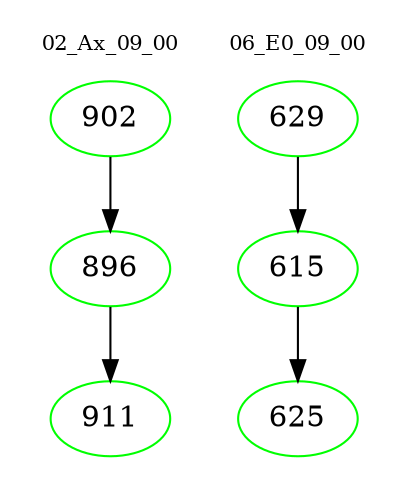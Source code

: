digraph{
subgraph cluster_0 {
color = white
label = "02_Ax_09_00";
fontsize=10;
T0_902 [label="902", color="green"]
T0_902 -> T0_896 [color="black"]
T0_896 [label="896", color="green"]
T0_896 -> T0_911 [color="black"]
T0_911 [label="911", color="green"]
}
subgraph cluster_1 {
color = white
label = "06_E0_09_00";
fontsize=10;
T1_629 [label="629", color="green"]
T1_629 -> T1_615 [color="black"]
T1_615 [label="615", color="green"]
T1_615 -> T1_625 [color="black"]
T1_625 [label="625", color="green"]
}
}
